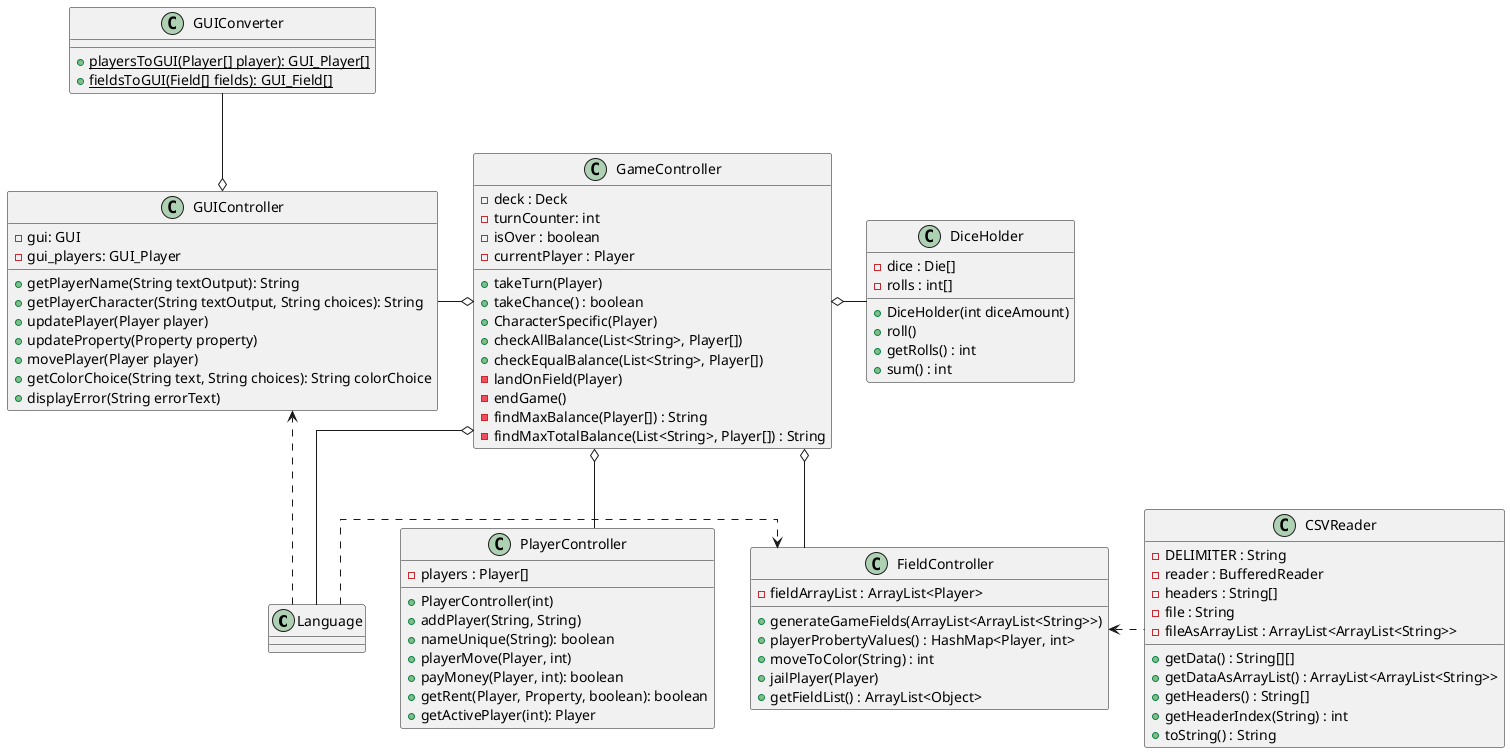 @startuml
skinparam linetype ortho


class Language{
}

class GUIController{
 - gui: GUI
 - gui_players: GUI_Player
 + getPlayerName(String textOutput): String
 + getPlayerCharacter(String textOutput, String choices): String
 + updatePlayer(Player player)
 + updateProperty(Property property)
 + movePlayer(Player player)
 + getColorChoice(String text, String choices): String colorChoice
 + displayError(String errorText)
}
class GUIConverter{
 {static} + playersToGUI(Player[] player): GUI_Player[]
 {static} + fieldsToGUI(Field[] fields): GUI_Field[]
}
class GameController{
 - deck : Deck
 - turnCounter: int
 - isOver : boolean
 - currentPlayer : Player
 + takeTurn(Player)
 + takeChance() : boolean
 + CharacterSpecific(Player)
 + checkAllBalance(List<String>, Player[])
 + checkEqualBalance(List<String>, Player[])
 - landOnField(Player)
 - endGame()
 - findMaxBalance(Player[]) : String
 - findMaxTotalBalance(List<String>, Player[]) : String
}

class PlayerController{
 - players : Player[]
 + PlayerController(int)
 + addPlayer(String, String)
 + nameUnique(String): boolean
 + playerMove(Player, int)
 + payMoney(Player, int): boolean
 + getRent(Player, Property, boolean): boolean
 + getActivePlayer(int): Player
}

class FieldController{
 - fieldArrayList : ArrayList<Player>
 + generateGameFields(ArrayList<ArrayList<String>>)
 + playerProbertyValues() : HashMap<Player, int>
 + moveToColor(String) : int
 + jailPlayer(Player)
 + getFieldList() : ArrayList<Object>
}


class CSVReader{
 - DELIMITER : String
 - reader : BufferedReader
 - headers : String[]
 - file : String
 - fileAsArrayList : ArrayList<ArrayList<String>>
 + getData() : String[][]
 + getDataAsArrayList() : ArrayList<ArrayList<String>>
 + getHeaders() : String[]
 + getHeaderIndex(String) : int
 + toString() : String
}

class DiceHolder{
 - dice : Die[]
 - rolls : int[]
 + DiceHolder(int diceAmount)
 + roll()
 + getRolls() : int
 + sum() : int
}

GameController o-left- GUIController
GameController o-- PlayerController
GameController o-- FieldController
GameController o- DiceHolder
GameController o-- Language
GUIConverter --o GUIController
FieldController <. CSVReader

Language .> FieldController
Language .> GUIController

@enduml
